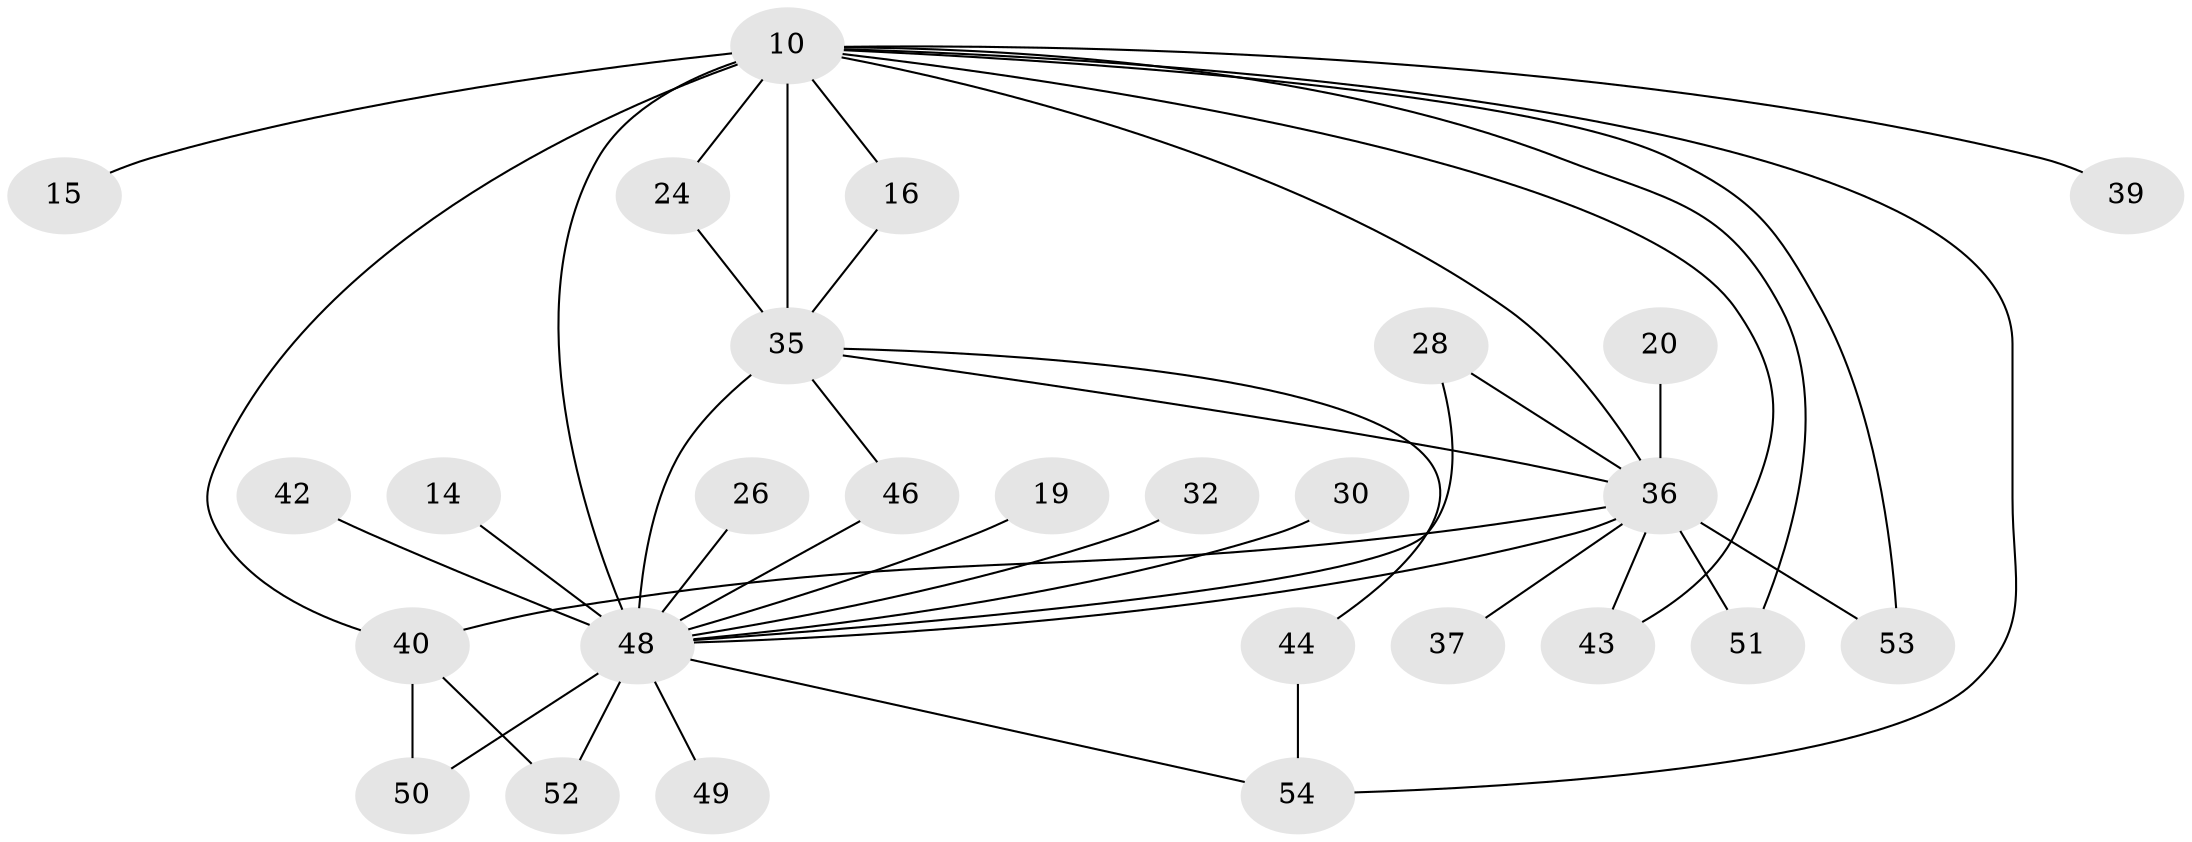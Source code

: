 // original degree distribution, {18: 0.037037037037037035, 11: 0.018518518518518517, 16: 0.037037037037037035, 12: 0.018518518518518517, 24: 0.018518518518518517, 15: 0.037037037037037035, 17: 0.018518518518518517, 2: 0.6666666666666666, 9: 0.018518518518518517, 4: 0.037037037037037035, 3: 0.09259259259259259}
// Generated by graph-tools (version 1.1) at 2025/45/03/09/25 04:45:16]
// undirected, 27 vertices, 41 edges
graph export_dot {
graph [start="1"]
  node [color=gray90,style=filled];
  10 [super="+8"];
  14;
  15;
  16;
  19;
  20;
  24;
  26;
  28;
  30;
  32;
  35 [super="+4"];
  36 [super="+31+7+13+21"];
  37;
  39;
  40 [super="+38"];
  42;
  43;
  44;
  46;
  48 [super="+22+29+9+27"];
  49;
  50 [super="+41"];
  51;
  52;
  53;
  54 [super="+47+18+25+45"];
  10 -- 16;
  10 -- 54 [weight=4];
  10 -- 15 [weight=2];
  10 -- 24;
  10 -- 39;
  10 -- 40 [weight=3];
  10 -- 43;
  10 -- 48 [weight=14];
  10 -- 51;
  10 -- 53;
  10 -- 36 [weight=8];
  10 -- 35 [weight=6];
  14 -- 48 [weight=2];
  16 -- 35;
  19 -- 48;
  20 -- 36 [weight=2];
  24 -- 35;
  26 -- 48;
  28 -- 48;
  28 -- 36;
  30 -- 48 [weight=2];
  32 -- 48 [weight=2];
  35 -- 48 [weight=7];
  35 -- 36 [weight=4];
  35 -- 44;
  35 -- 46;
  36 -- 48 [weight=8];
  36 -- 37 [weight=2];
  36 -- 40 [weight=2];
  36 -- 43;
  36 -- 51;
  36 -- 53;
  40 -- 50;
  40 -- 52;
  42 -- 48 [weight=2];
  44 -- 54;
  46 -- 48;
  48 -- 49 [weight=2];
  48 -- 50 [weight=2];
  48 -- 52;
  48 -- 54 [weight=4];
}

